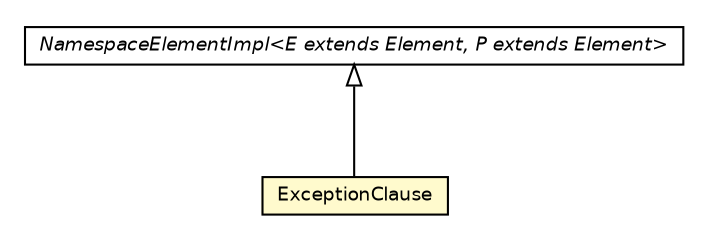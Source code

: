 #!/usr/local/bin/dot
#
# Class diagram 
# Generated by UMLGraph version 5.2 (http://www.umlgraph.org/)
#

digraph G {
	edge [fontname="Helvetica",fontsize=10,labelfontname="Helvetica",labelfontsize=10];
	node [fontname="Helvetica",fontsize=10,shape=plaintext];
	nodesep=0.25;
	ranksep=0.5;
	// chameleon.core.method.exception.ExceptionClause
	c14930 [label=<<table title="chameleon.core.method.exception.ExceptionClause" border="0" cellborder="1" cellspacing="0" cellpadding="2" port="p" bgcolor="lemonChiffon" href="./ExceptionClause.html">
		<tr><td><table border="0" cellspacing="0" cellpadding="1">
<tr><td align="center" balign="center"> ExceptionClause </td></tr>
		</table></td></tr>
		</table>>, fontname="Helvetica", fontcolor="black", fontsize=9.0];
	// chameleon.core.namespace.NamespaceElementImpl<E extends chameleon.core.element.Element, P extends chameleon.core.element.Element>
	c14942 [label=<<table title="chameleon.core.namespace.NamespaceElementImpl" border="0" cellborder="1" cellspacing="0" cellpadding="2" port="p" href="../../namespace/NamespaceElementImpl.html">
		<tr><td><table border="0" cellspacing="0" cellpadding="1">
<tr><td align="center" balign="center"><font face="Helvetica-Oblique"> NamespaceElementImpl&lt;E extends Element, P extends Element&gt; </font></td></tr>
		</table></td></tr>
		</table>>, fontname="Helvetica", fontcolor="black", fontsize=9.0];
	//chameleon.core.method.exception.ExceptionClause extends chameleon.core.namespace.NamespaceElementImpl<chameleon.core.method.exception.ExceptionClause, chameleon.core.method.Method<?, ?, ?, ?>>
	c14942:p -> c14930:p [dir=back,arrowtail=empty];
}

